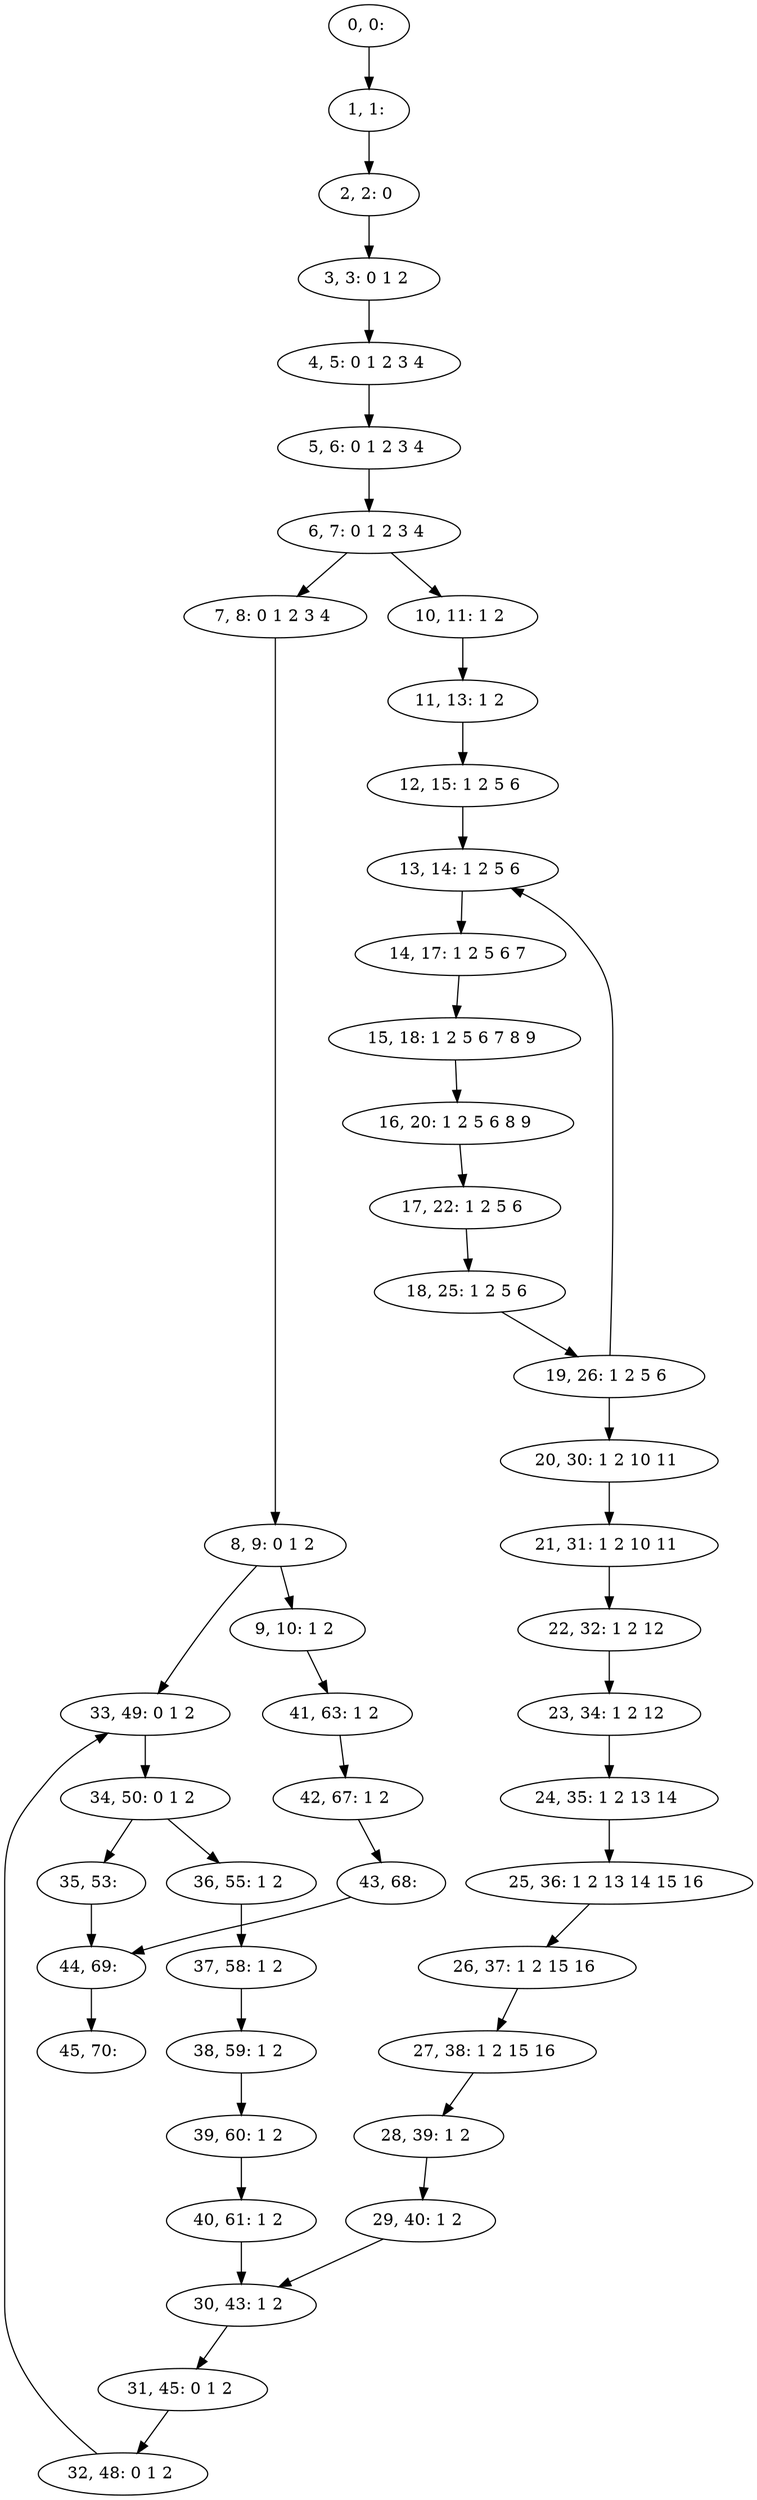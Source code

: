 digraph G {
0[label="0, 0: "];
1[label="1, 1: "];
2[label="2, 2: 0 "];
3[label="3, 3: 0 1 2 "];
4[label="4, 5: 0 1 2 3 4 "];
5[label="5, 6: 0 1 2 3 4 "];
6[label="6, 7: 0 1 2 3 4 "];
7[label="7, 8: 0 1 2 3 4 "];
8[label="8, 9: 0 1 2 "];
9[label="9, 10: 1 2 "];
10[label="10, 11: 1 2 "];
11[label="11, 13: 1 2 "];
12[label="12, 15: 1 2 5 6 "];
13[label="13, 14: 1 2 5 6 "];
14[label="14, 17: 1 2 5 6 7 "];
15[label="15, 18: 1 2 5 6 7 8 9 "];
16[label="16, 20: 1 2 5 6 8 9 "];
17[label="17, 22: 1 2 5 6 "];
18[label="18, 25: 1 2 5 6 "];
19[label="19, 26: 1 2 5 6 "];
20[label="20, 30: 1 2 10 11 "];
21[label="21, 31: 1 2 10 11 "];
22[label="22, 32: 1 2 12 "];
23[label="23, 34: 1 2 12 "];
24[label="24, 35: 1 2 13 14 "];
25[label="25, 36: 1 2 13 14 15 16 "];
26[label="26, 37: 1 2 15 16 "];
27[label="27, 38: 1 2 15 16 "];
28[label="28, 39: 1 2 "];
29[label="29, 40: 1 2 "];
30[label="30, 43: 1 2 "];
31[label="31, 45: 0 1 2 "];
32[label="32, 48: 0 1 2 "];
33[label="33, 49: 0 1 2 "];
34[label="34, 50: 0 1 2 "];
35[label="35, 53: "];
36[label="36, 55: 1 2 "];
37[label="37, 58: 1 2 "];
38[label="38, 59: 1 2 "];
39[label="39, 60: 1 2 "];
40[label="40, 61: 1 2 "];
41[label="41, 63: 1 2 "];
42[label="42, 67: 1 2 "];
43[label="43, 68: "];
44[label="44, 69: "];
45[label="45, 70: "];
0->1 ;
1->2 ;
2->3 ;
3->4 ;
4->5 ;
5->6 ;
6->7 ;
6->10 ;
7->8 ;
8->9 ;
8->33 ;
9->41 ;
10->11 ;
11->12 ;
12->13 ;
13->14 ;
14->15 ;
15->16 ;
16->17 ;
17->18 ;
18->19 ;
19->20 ;
19->13 ;
20->21 ;
21->22 ;
22->23 ;
23->24 ;
24->25 ;
25->26 ;
26->27 ;
27->28 ;
28->29 ;
29->30 ;
30->31 ;
31->32 ;
32->33 ;
33->34 ;
34->35 ;
34->36 ;
35->44 ;
36->37 ;
37->38 ;
38->39 ;
39->40 ;
40->30 ;
41->42 ;
42->43 ;
43->44 ;
44->45 ;
}
